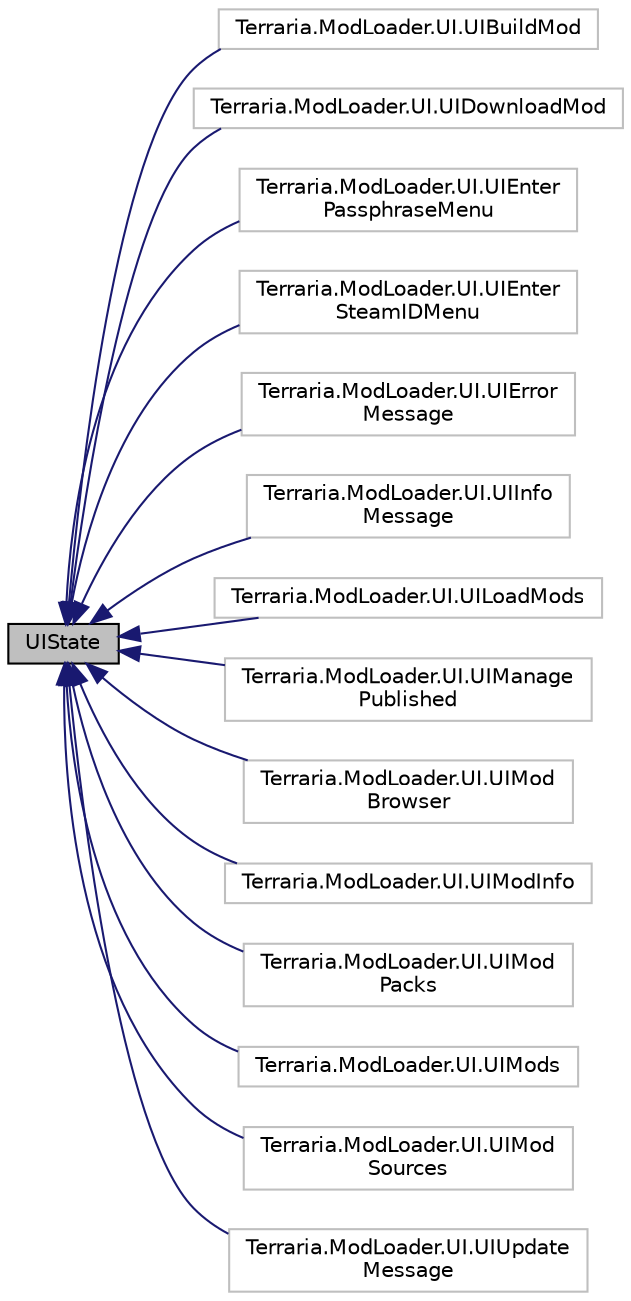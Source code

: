 digraph "UIState"
{
  edge [fontname="Helvetica",fontsize="10",labelfontname="Helvetica",labelfontsize="10"];
  node [fontname="Helvetica",fontsize="10",shape=record];
  rankdir="LR";
  Node0 [label="UIState",height=0.2,width=0.4,color="black", fillcolor="grey75", style="filled", fontcolor="black"];
  Node0 -> Node1 [dir="back",color="midnightblue",fontsize="10",style="solid",fontname="Helvetica"];
  Node1 [label="Terraria.ModLoader.UI.UIBuildMod",height=0.2,width=0.4,color="grey75", fillcolor="white", style="filled"];
  Node0 -> Node2 [dir="back",color="midnightblue",fontsize="10",style="solid",fontname="Helvetica"];
  Node2 [label="Terraria.ModLoader.UI.UIDownloadMod",height=0.2,width=0.4,color="grey75", fillcolor="white", style="filled"];
  Node0 -> Node3 [dir="back",color="midnightblue",fontsize="10",style="solid",fontname="Helvetica"];
  Node3 [label="Terraria.ModLoader.UI.UIEnter\lPassphraseMenu",height=0.2,width=0.4,color="grey75", fillcolor="white", style="filled"];
  Node0 -> Node4 [dir="back",color="midnightblue",fontsize="10",style="solid",fontname="Helvetica"];
  Node4 [label="Terraria.ModLoader.UI.UIEnter\lSteamIDMenu",height=0.2,width=0.4,color="grey75", fillcolor="white", style="filled"];
  Node0 -> Node5 [dir="back",color="midnightblue",fontsize="10",style="solid",fontname="Helvetica"];
  Node5 [label="Terraria.ModLoader.UI.UIError\lMessage",height=0.2,width=0.4,color="grey75", fillcolor="white", style="filled"];
  Node0 -> Node6 [dir="back",color="midnightblue",fontsize="10",style="solid",fontname="Helvetica"];
  Node6 [label="Terraria.ModLoader.UI.UIInfo\lMessage",height=0.2,width=0.4,color="grey75", fillcolor="white", style="filled"];
  Node0 -> Node7 [dir="back",color="midnightblue",fontsize="10",style="solid",fontname="Helvetica"];
  Node7 [label="Terraria.ModLoader.UI.UILoadMods",height=0.2,width=0.4,color="grey75", fillcolor="white", style="filled"];
  Node0 -> Node8 [dir="back",color="midnightblue",fontsize="10",style="solid",fontname="Helvetica"];
  Node8 [label="Terraria.ModLoader.UI.UIManage\lPublished",height=0.2,width=0.4,color="grey75", fillcolor="white", style="filled"];
  Node0 -> Node9 [dir="back",color="midnightblue",fontsize="10",style="solid",fontname="Helvetica"];
  Node9 [label="Terraria.ModLoader.UI.UIMod\lBrowser",height=0.2,width=0.4,color="grey75", fillcolor="white", style="filled"];
  Node0 -> Node10 [dir="back",color="midnightblue",fontsize="10",style="solid",fontname="Helvetica"];
  Node10 [label="Terraria.ModLoader.UI.UIModInfo",height=0.2,width=0.4,color="grey75", fillcolor="white", style="filled"];
  Node0 -> Node11 [dir="back",color="midnightblue",fontsize="10",style="solid",fontname="Helvetica"];
  Node11 [label="Terraria.ModLoader.UI.UIMod\lPacks",height=0.2,width=0.4,color="grey75", fillcolor="white", style="filled"];
  Node0 -> Node12 [dir="back",color="midnightblue",fontsize="10",style="solid",fontname="Helvetica"];
  Node12 [label="Terraria.ModLoader.UI.UIMods",height=0.2,width=0.4,color="grey75", fillcolor="white", style="filled"];
  Node0 -> Node13 [dir="back",color="midnightblue",fontsize="10",style="solid",fontname="Helvetica"];
  Node13 [label="Terraria.ModLoader.UI.UIMod\lSources",height=0.2,width=0.4,color="grey75", fillcolor="white", style="filled"];
  Node0 -> Node14 [dir="back",color="midnightblue",fontsize="10",style="solid",fontname="Helvetica"];
  Node14 [label="Terraria.ModLoader.UI.UIUpdate\lMessage",height=0.2,width=0.4,color="grey75", fillcolor="white", style="filled"];
}
